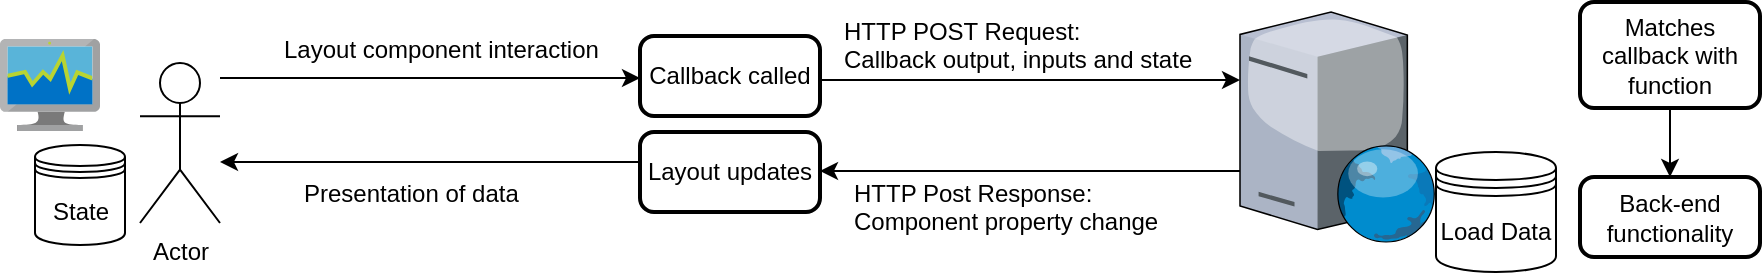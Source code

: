<mxfile version="10.6.0" type="device"><diagram id="tnqKtRND6HGu7Sf9KyQh" name="Page-1"><mxGraphModel dx="1837" dy="501" grid="1" gridSize="10" guides="1" tooltips="1" connect="1" arrows="1" fold="1" page="1" pageScale="1" pageWidth="827" pageHeight="1169" math="0" shadow="0"><root><mxCell id="0"/><mxCell id="1" parent="0"/><mxCell id="e7V0-JHY7wYGsC-Ev623-38" value="Actor" style="shape=umlActor;verticalLabelPosition=bottom;labelBackgroundColor=#ffffff;verticalAlign=top;html=1;outlineConnect=0;flipH=0;" parent="1" vertex="1"><mxGeometry x="50" y="230.5" width="40" height="80" as="geometry"/></mxCell><mxCell id="e7V0-JHY7wYGsC-Ev623-39" value="Callback called" style="rounded=1;whiteSpace=wrap;html=1;absoluteArcSize=1;arcSize=14;strokeWidth=2;flipH=0;" parent="1" vertex="1"><mxGeometry x="300" y="217" width="90" height="40" as="geometry"/></mxCell><mxCell id="e7V0-JHY7wYGsC-Ev623-43" value="" style="endArrow=classic;html=1;exitX=1;exitY=0.5;exitDx=0;exitDy=0;" parent="1" edge="1"><mxGeometry width="50" height="50" relative="1" as="geometry"><mxPoint x="390" y="239" as="sourcePoint"/><mxPoint x="600" y="239" as="targetPoint"/></mxGeometry></mxCell><mxCell id="e7V0-JHY7wYGsC-Ev623-45" value="" style="aspect=fixed;html=1;perimeter=none;align=center;shadow=0;dashed=0;image;fontSize=12;image=img/lib/mscae/ProcessExplorer.svg;" parent="1" vertex="1"><mxGeometry x="-20" y="218.5" width="50" height="46" as="geometry"/></mxCell><mxCell id="e7V0-JHY7wYGsC-Ev623-52" value="State&lt;br&gt;" style="shape=datastore;whiteSpace=wrap;html=1;" parent="1" vertex="1"><mxGeometry x="-2.5" y="271.5" width="45" height="50" as="geometry"/></mxCell><mxCell id="e7V0-JHY7wYGsC-Ev623-62" value="HTTP POST Request: &lt;br&gt;Callback output, inputs&amp;nbsp;and state&lt;br&gt;&amp;nbsp;" style="text;html=1;resizable=0;points=[];autosize=1;align=left;verticalAlign=top;spacingTop=-4;" parent="1" vertex="1"><mxGeometry x="400" y="205" width="190" height="40" as="geometry"/></mxCell><mxCell id="e7V0-JHY7wYGsC-Ev623-68" value="" style="verticalLabelPosition=bottom;aspect=fixed;html=1;verticalAlign=top;strokeColor=none;align=center;outlineConnect=0;shape=mxgraph.citrix.web_server;" parent="1" vertex="1"><mxGeometry x="600" y="205" width="98" height="115" as="geometry"/></mxCell><mxCell id="e7V0-JHY7wYGsC-Ev623-9" value="Load Data" style="shape=datastore;whiteSpace=wrap;html=1;" parent="1" vertex="1"><mxGeometry x="698" y="275" width="60" height="60" as="geometry"/></mxCell><mxCell id="e7V0-JHY7wYGsC-Ev623-73" value="Layout updates" style="rounded=1;whiteSpace=wrap;html=1;absoluteArcSize=1;arcSize=14;strokeWidth=2;flipH=0;" parent="1" vertex="1"><mxGeometry x="300" y="265" width="90" height="40" as="geometry"/></mxCell><mxCell id="e7V0-JHY7wYGsC-Ev623-87" style="edgeStyle=orthogonalEdgeStyle;rounded=0;orthogonalLoop=1;jettySize=auto;html=1;exitX=0.5;exitY=1;exitDx=0;exitDy=0;entryX=0.5;entryY=0;entryDx=0;entryDy=0;" parent="1" source="e7V0-JHY7wYGsC-Ev623-78" target="e7V0-JHY7wYGsC-Ev623-86" edge="1"><mxGeometry relative="1" as="geometry"/></mxCell><mxCell id="e7V0-JHY7wYGsC-Ev623-78" value="Matches callback with function" style="rounded=1;whiteSpace=wrap;html=1;absoluteArcSize=1;arcSize=14;strokeWidth=2;flipH=0;" parent="1" vertex="1"><mxGeometry x="770" y="200" width="90" height="53" as="geometry"/></mxCell><mxCell id="e7V0-JHY7wYGsC-Ev623-79" value="" style="endArrow=classic;html=1;exitX=1;exitY=0.5;exitDx=0;exitDy=0;" parent="1" edge="1"><mxGeometry width="50" height="50" relative="1" as="geometry"><mxPoint x="600" y="284.5" as="sourcePoint"/><mxPoint x="390" y="284.5" as="targetPoint"/></mxGeometry></mxCell><mxCell id="e7V0-JHY7wYGsC-Ev623-80" value="HTTP Post Response: &lt;br&gt;Component property change&lt;br&gt;" style="text;html=1;resizable=0;points=[];autosize=1;align=left;verticalAlign=top;spacingTop=-4;" parent="1" vertex="1"><mxGeometry x="405" y="286" width="170" height="30" as="geometry"/></mxCell><mxCell id="e7V0-JHY7wYGsC-Ev623-86" value="Back-end functionality" style="rounded=1;whiteSpace=wrap;html=1;absoluteArcSize=1;arcSize=14;strokeWidth=2;flipH=0;" parent="1" vertex="1"><mxGeometry x="770" y="287.5" width="90" height="40" as="geometry"/></mxCell><mxCell id="e7V0-JHY7wYGsC-Ev623-91" value="" style="endArrow=classic;html=1;exitX=1;exitY=0.5;exitDx=0;exitDy=0;" parent="1" edge="1"><mxGeometry width="50" height="50" relative="1" as="geometry"><mxPoint x="90" y="238" as="sourcePoint"/><mxPoint x="300" y="238" as="targetPoint"/></mxGeometry></mxCell><mxCell id="e7V0-JHY7wYGsC-Ev623-92" value="" style="endArrow=classic;html=1;exitX=1;exitY=0.5;exitDx=0;exitDy=0;" parent="1" edge="1"><mxGeometry width="50" height="50" relative="1" as="geometry"><mxPoint x="300" y="280" as="sourcePoint"/><mxPoint x="90" y="280" as="targetPoint"/></mxGeometry></mxCell><mxCell id="e7V0-JHY7wYGsC-Ev623-93" value="Presentation of data&lt;br&gt;" style="text;html=1;" parent="1" vertex="1"><mxGeometry x="130" y="281.5" width="110" height="30" as="geometry"/></mxCell><mxCell id="7lCdt5rXCDqF2Mdf1SiD-6" value="Layout component interaction&lt;br&gt;" style="text;html=1;" vertex="1" parent="1"><mxGeometry x="120" y="210" width="110" height="30" as="geometry"/></mxCell></root></mxGraphModel></diagram></mxfile>